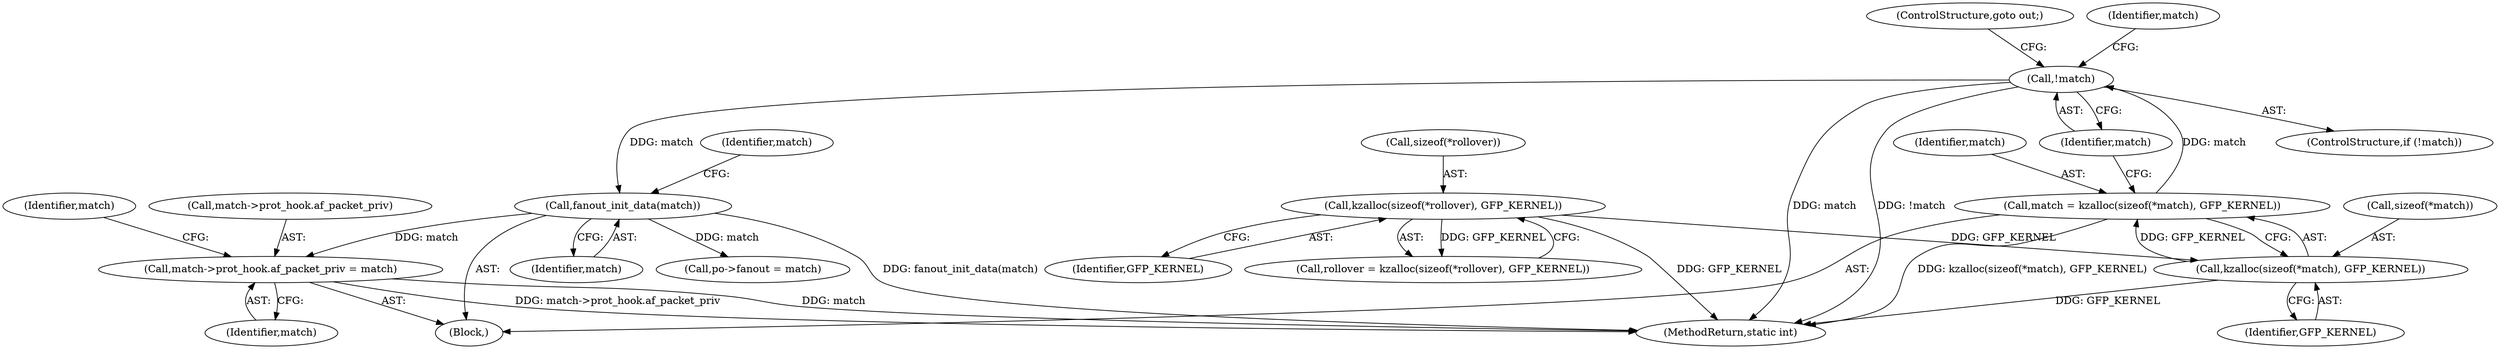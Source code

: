 digraph "0_linux_008ba2a13f2d04c947adc536d19debb8fe66f110@pointer" {
"1000380" [label="(Call,match->prot_hook.af_packet_priv = match)"];
"1000349" [label="(Call,fanout_init_data(match))"];
"1000308" [label="(Call,!match)"];
"1000300" [label="(Call,match = kzalloc(sizeof(*match), GFP_KERNEL))"];
"1000302" [label="(Call,kzalloc(sizeof(*match), GFP_KERNEL))"];
"1000190" [label="(Call,kzalloc(sizeof(*rollover), GFP_KERNEL))"];
"1000308" [label="(Call,!match)"];
"1000307" [label="(ControlStructure,if (!match))"];
"1000303" [label="(Call,sizeof(*match))"];
"1000295" [label="(Block,)"];
"1000349" [label="(Call,fanout_init_data(match))"];
"1000306" [label="(Identifier,GFP_KERNEL)"];
"1000302" [label="(Call,kzalloc(sizeof(*match), GFP_KERNEL))"];
"1000380" [label="(Call,match->prot_hook.af_packet_priv = match)"];
"1000300" [label="(Call,match = kzalloc(sizeof(*match), GFP_KERNEL))"];
"1000194" [label="(Identifier,GFP_KERNEL)"];
"1000495" [label="(MethodReturn,static int)"];
"1000190" [label="(Call,kzalloc(sizeof(*rollover), GFP_KERNEL))"];
"1000390" [label="(Identifier,match)"];
"1000310" [label="(ControlStructure,goto out;)"];
"1000191" [label="(Call,sizeof(*rollover))"];
"1000350" [label="(Identifier,match)"];
"1000188" [label="(Call,rollover = kzalloc(sizeof(*rollover), GFP_KERNEL))"];
"1000454" [label="(Call,po->fanout = match)"];
"1000301" [label="(Identifier,match)"];
"1000354" [label="(Identifier,match)"];
"1000381" [label="(Call,match->prot_hook.af_packet_priv)"];
"1000314" [label="(Identifier,match)"];
"1000386" [label="(Identifier,match)"];
"1000309" [label="(Identifier,match)"];
"1000380" -> "1000295"  [label="AST: "];
"1000380" -> "1000386"  [label="CFG: "];
"1000381" -> "1000380"  [label="AST: "];
"1000386" -> "1000380"  [label="AST: "];
"1000390" -> "1000380"  [label="CFG: "];
"1000380" -> "1000495"  [label="DDG: match"];
"1000380" -> "1000495"  [label="DDG: match->prot_hook.af_packet_priv"];
"1000349" -> "1000380"  [label="DDG: match"];
"1000349" -> "1000295"  [label="AST: "];
"1000349" -> "1000350"  [label="CFG: "];
"1000350" -> "1000349"  [label="AST: "];
"1000354" -> "1000349"  [label="CFG: "];
"1000349" -> "1000495"  [label="DDG: fanout_init_data(match)"];
"1000308" -> "1000349"  [label="DDG: match"];
"1000349" -> "1000454"  [label="DDG: match"];
"1000308" -> "1000307"  [label="AST: "];
"1000308" -> "1000309"  [label="CFG: "];
"1000309" -> "1000308"  [label="AST: "];
"1000310" -> "1000308"  [label="CFG: "];
"1000314" -> "1000308"  [label="CFG: "];
"1000308" -> "1000495"  [label="DDG: match"];
"1000308" -> "1000495"  [label="DDG: !match"];
"1000300" -> "1000308"  [label="DDG: match"];
"1000300" -> "1000295"  [label="AST: "];
"1000300" -> "1000302"  [label="CFG: "];
"1000301" -> "1000300"  [label="AST: "];
"1000302" -> "1000300"  [label="AST: "];
"1000309" -> "1000300"  [label="CFG: "];
"1000300" -> "1000495"  [label="DDG: kzalloc(sizeof(*match), GFP_KERNEL)"];
"1000302" -> "1000300"  [label="DDG: GFP_KERNEL"];
"1000302" -> "1000306"  [label="CFG: "];
"1000303" -> "1000302"  [label="AST: "];
"1000306" -> "1000302"  [label="AST: "];
"1000302" -> "1000495"  [label="DDG: GFP_KERNEL"];
"1000190" -> "1000302"  [label="DDG: GFP_KERNEL"];
"1000190" -> "1000188"  [label="AST: "];
"1000190" -> "1000194"  [label="CFG: "];
"1000191" -> "1000190"  [label="AST: "];
"1000194" -> "1000190"  [label="AST: "];
"1000188" -> "1000190"  [label="CFG: "];
"1000190" -> "1000495"  [label="DDG: GFP_KERNEL"];
"1000190" -> "1000188"  [label="DDG: GFP_KERNEL"];
}
